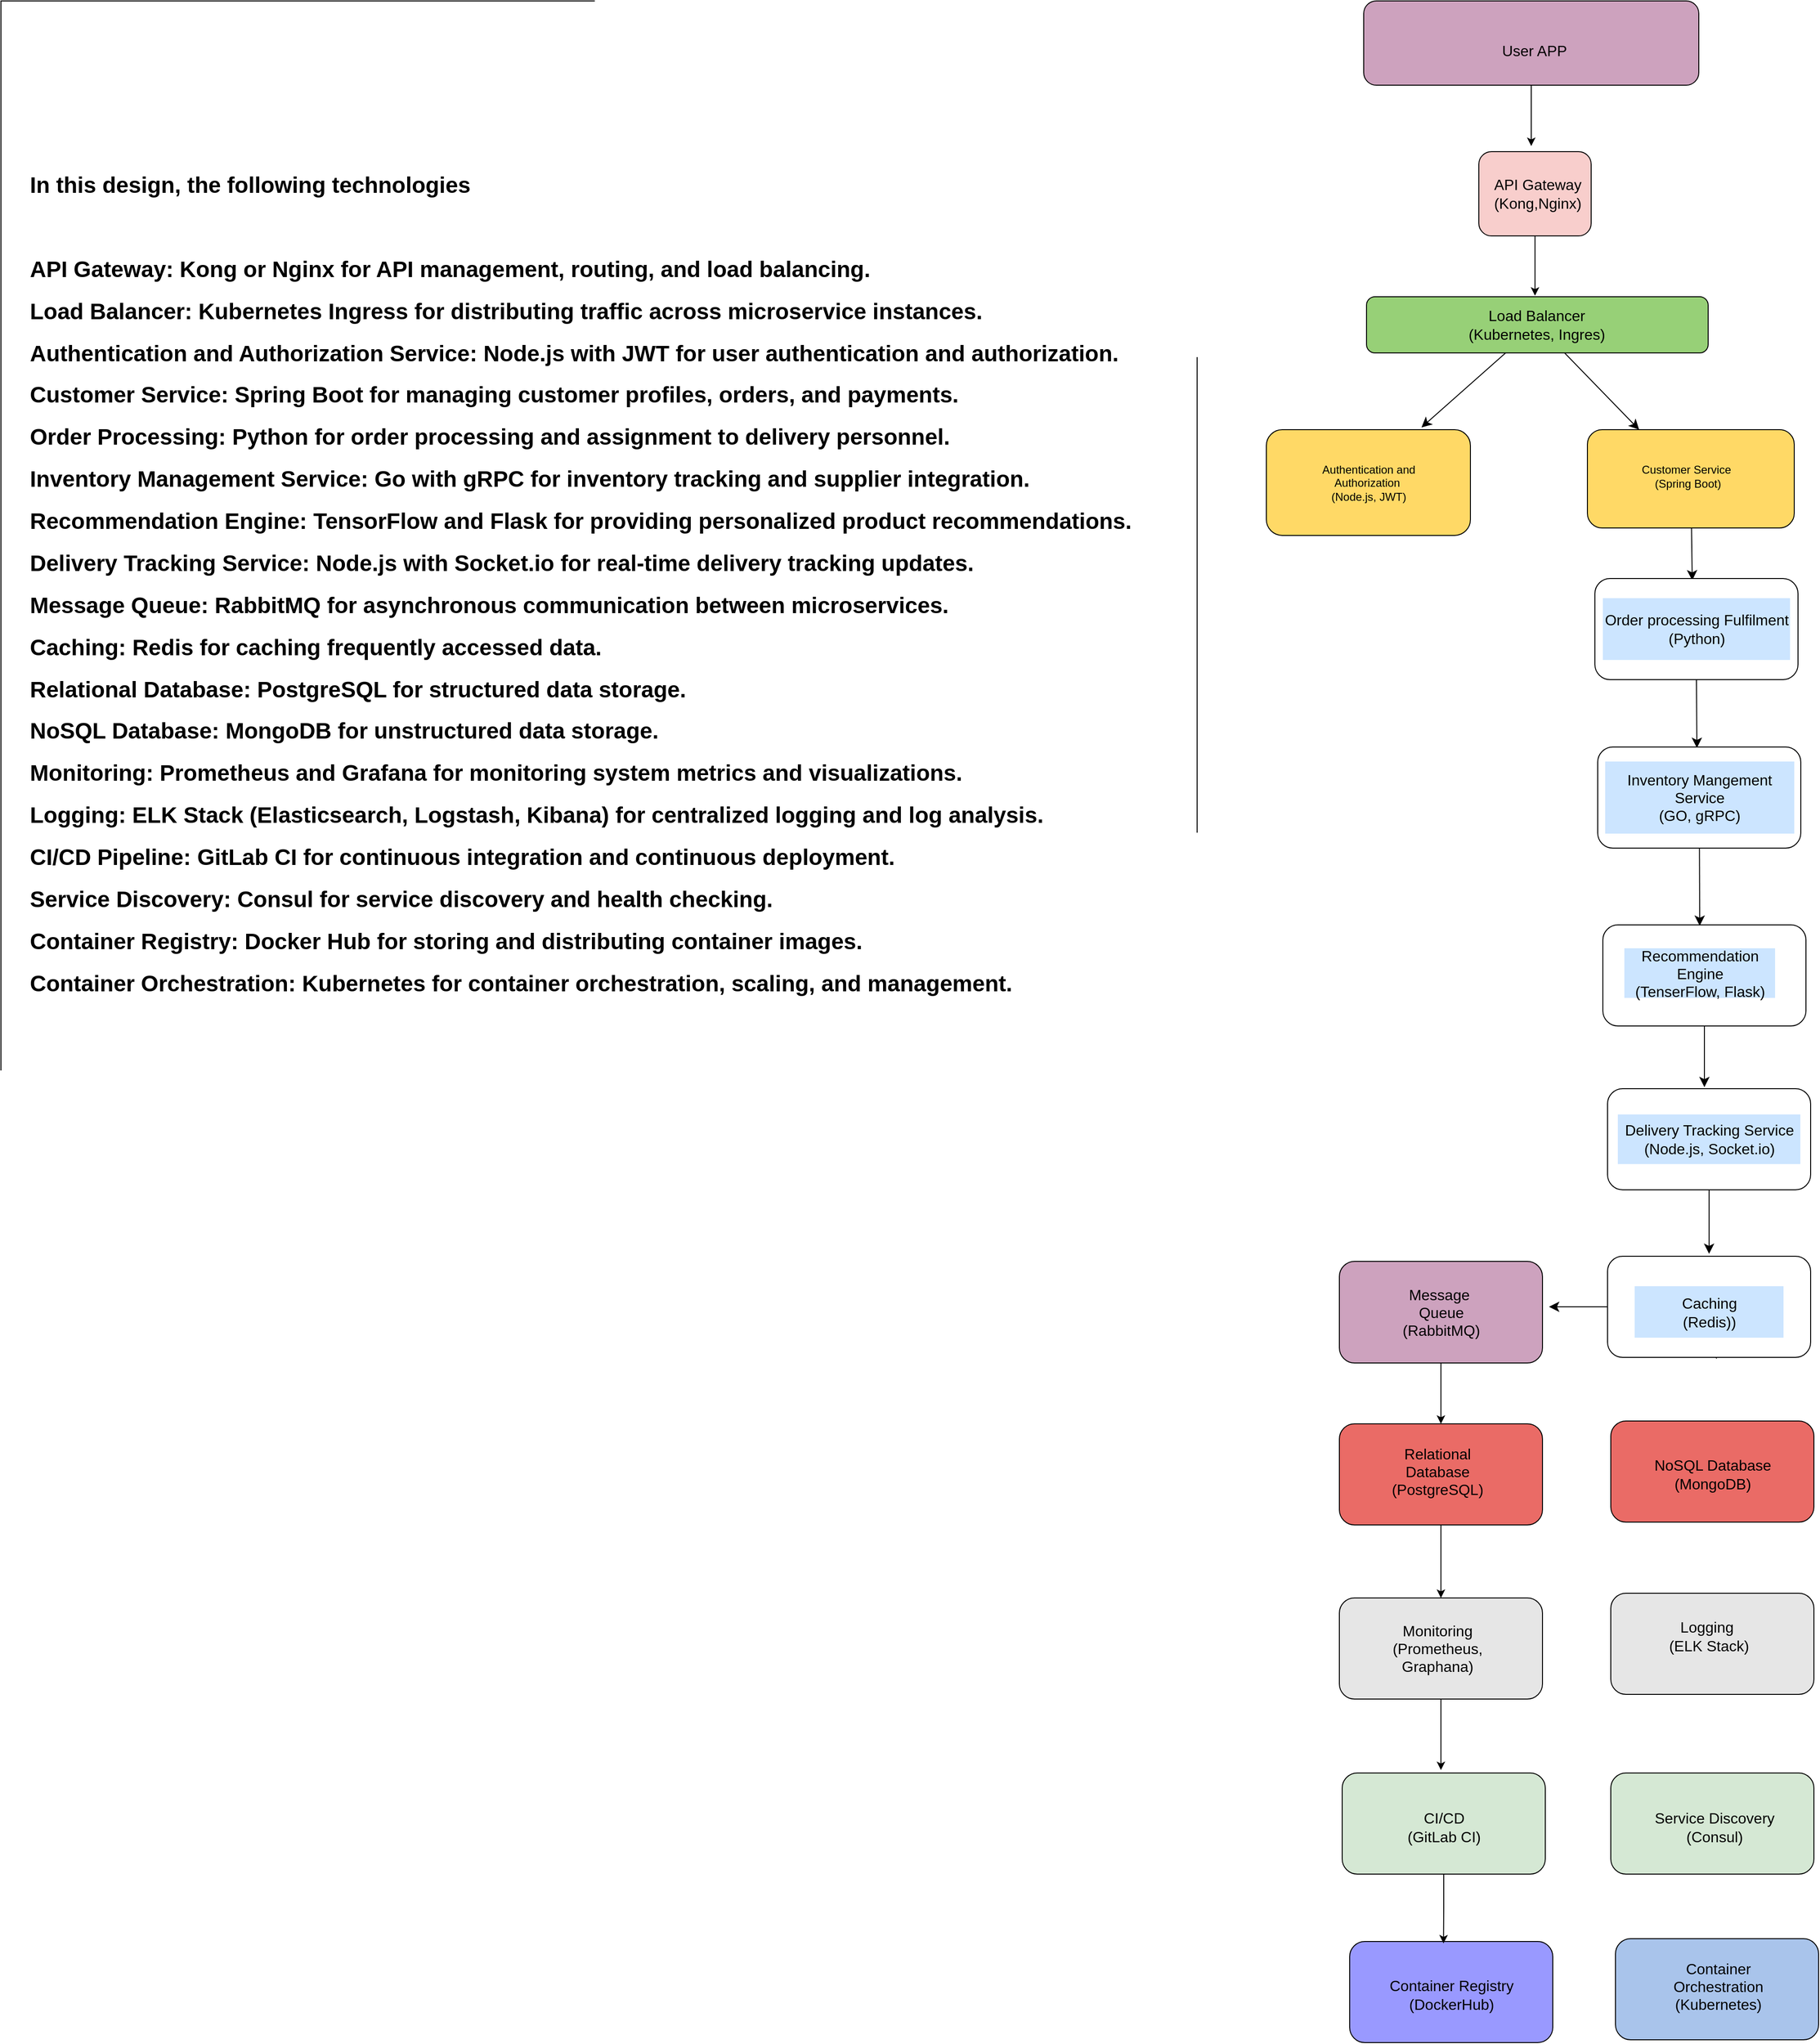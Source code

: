 <mxfile version="24.2.7" type="github">
  <diagram name="Page-1" id="S2Zd7SUTDXQVfa4Ri9lw">
    <mxGraphModel dx="4189" dy="1600" grid="0" gridSize="10" guides="1" tooltips="1" connect="1" arrows="1" fold="1" page="0" pageScale="1" pageWidth="850" pageHeight="1100" math="0" shadow="0">
      <root>
        <mxCell id="0" />
        <mxCell id="1" parent="0" />
        <mxCell id="3xE5T52aA5AeAaNYNV-C-5" style="edgeStyle=orthogonalEdgeStyle;rounded=0;orthogonalLoop=1;jettySize=auto;html=1;" edge="1" parent="1" source="B4yxiOCJZMTcJZR9WHJV-1">
          <mxGeometry relative="1" as="geometry">
            <mxPoint x="312" y="166.833" as="targetPoint" />
          </mxGeometry>
        </mxCell>
        <mxCell id="B4yxiOCJZMTcJZR9WHJV-1" value="" style="rounded=1;whiteSpace=wrap;html=1;fillColor=#F8CECC;" parent="1" vertex="1">
          <mxGeometry x="252" y="13" width="120" height="90" as="geometry" />
        </mxCell>
        <mxCell id="B4yxiOCJZMTcJZR9WHJV-2" value="API Gateway&lt;div&gt;(Kong,Nginx)&lt;/div&gt;" style="text;strokeColor=none;fillColor=none;html=1;align=center;verticalAlign=middle;whiteSpace=wrap;rounded=0;fontSize=16;" parent="1" vertex="1">
          <mxGeometry x="279.5" y="43" width="70" height="30" as="geometry" />
        </mxCell>
        <mxCell id="B4yxiOCJZMTcJZR9WHJV-3" value="" style="endArrow=none;html=1;rounded=0;fontSize=12;startSize=8;endSize=8;curved=1;" parent="1" target="B4yxiOCJZMTcJZR9WHJV-4" edge="1">
          <mxGeometry width="50" height="50" relative="1" as="geometry">
            <mxPoint x="316" y="170" as="sourcePoint" />
            <mxPoint x="316" y="101" as="targetPoint" />
          </mxGeometry>
        </mxCell>
        <mxCell id="B4yxiOCJZMTcJZR9WHJV-16" style="edgeStyle=none;curved=1;rounded=0;orthogonalLoop=1;jettySize=auto;html=1;fontSize=12;startSize=8;endSize=8;" parent="1" source="B4yxiOCJZMTcJZR9WHJV-4" edge="1">
          <mxGeometry relative="1" as="geometry">
            <mxPoint x="190.762" y="307.571" as="targetPoint" />
          </mxGeometry>
        </mxCell>
        <mxCell id="B4yxiOCJZMTcJZR9WHJV-17" style="edgeStyle=none;curved=1;rounded=0;orthogonalLoop=1;jettySize=auto;html=1;entryX=0.25;entryY=0;entryDx=0;entryDy=0;fontSize=12;startSize=8;endSize=8;" parent="1" source="B4yxiOCJZMTcJZR9WHJV-4" target="B4yxiOCJZMTcJZR9WHJV-12" edge="1">
          <mxGeometry relative="1" as="geometry" />
        </mxCell>
        <mxCell id="B4yxiOCJZMTcJZR9WHJV-4" value="" style="rounded=1;whiteSpace=wrap;html=1;fillColor=#97D077;" parent="1" vertex="1">
          <mxGeometry x="132" y="168" width="365" height="60" as="geometry" />
        </mxCell>
        <mxCell id="B4yxiOCJZMTcJZR9WHJV-5" value="Load Balancer&lt;div&gt;(Kubernetes, Ingres)&lt;/div&gt;" style="text;html=1;align=center;verticalAlign=middle;whiteSpace=wrap;rounded=0;fontSize=16;" parent="1" vertex="1">
          <mxGeometry x="238.5" y="183" width="150" height="30" as="geometry" />
        </mxCell>
        <mxCell id="B4yxiOCJZMTcJZR9WHJV-8" style="edgeStyle=none;curved=1;rounded=0;orthogonalLoop=1;jettySize=auto;html=1;exitX=0.25;exitY=1;exitDx=0;exitDy=0;entryX=0.298;entryY=1.016;entryDx=0;entryDy=0;entryPerimeter=0;fontSize=12;startSize=8;endSize=8;" parent="1" edge="1">
          <mxGeometry relative="1" as="geometry">
            <mxPoint x="110.5" y="415" as="sourcePoint" />
            <mxPoint x="120.388" y="417.048" as="targetPoint" />
          </mxGeometry>
        </mxCell>
        <mxCell id="B4yxiOCJZMTcJZR9WHJV-9" value="" style="rounded=1;whiteSpace=wrap;html=1;fillColor=#FFD966;" parent="1" vertex="1">
          <mxGeometry x="25" y="310" width="218" height="113" as="geometry" />
        </mxCell>
        <mxCell id="B4yxiOCJZMTcJZR9WHJV-20" style="edgeStyle=none;curved=1;rounded=0;orthogonalLoop=1;jettySize=auto;html=1;fontSize=12;startSize=8;endSize=8;" parent="1" source="B4yxiOCJZMTcJZR9WHJV-12" edge="1">
          <mxGeometry relative="1" as="geometry">
            <mxPoint x="480" y="471" as="targetPoint" />
          </mxGeometry>
        </mxCell>
        <mxCell id="B4yxiOCJZMTcJZR9WHJV-12" value="" style="rounded=1;whiteSpace=wrap;html=1;fillColor=#FFD966;" parent="1" vertex="1">
          <mxGeometry x="368" y="310" width="221" height="105" as="geometry" />
        </mxCell>
        <mxCell id="B4yxiOCJZMTcJZR9WHJV-23" style="edgeStyle=none;curved=1;rounded=0;orthogonalLoop=1;jettySize=auto;html=1;exitX=0.5;exitY=1;exitDx=0;exitDy=0;fontSize=12;startSize=8;endSize=8;" parent="1" source="B4yxiOCJZMTcJZR9WHJV-19" edge="1">
          <mxGeometry relative="1" as="geometry">
            <mxPoint x="485" y="650" as="targetPoint" />
          </mxGeometry>
        </mxCell>
        <mxCell id="B4yxiOCJZMTcJZR9WHJV-19" value="" style="rounded=1;whiteSpace=wrap;html=1;" parent="1" vertex="1">
          <mxGeometry x="376" y="469" width="217" height="108" as="geometry" />
        </mxCell>
        <mxCell id="B4yxiOCJZMTcJZR9WHJV-22" value="Order processing Fulfilment&lt;div&gt;(Python)&lt;/div&gt;" style="text;html=1;align=center;verticalAlign=middle;whiteSpace=wrap;rounded=0;fontSize=16;fillColor=#CCE5FF;" parent="1" vertex="1">
          <mxGeometry x="384.5" y="490" width="200" height="66" as="geometry" />
        </mxCell>
        <mxCell id="B4yxiOCJZMTcJZR9WHJV-24" value="" style="rounded=1;whiteSpace=wrap;html=1;" parent="1" vertex="1">
          <mxGeometry x="379" y="649" width="217" height="108" as="geometry" />
        </mxCell>
        <mxCell id="B4yxiOCJZMTcJZR9WHJV-25" value="Inventory Mangement Service&lt;div&gt;(GO, gRPC)&lt;/div&gt;" style="text;html=1;align=center;verticalAlign=middle;whiteSpace=wrap;rounded=0;fontSize=16;fillColor=#CCE5FF;" parent="1" vertex="1">
          <mxGeometry x="387" y="664.5" width="202" height="77" as="geometry" />
        </mxCell>
        <mxCell id="B4yxiOCJZMTcJZR9WHJV-31" style="edgeStyle=none;curved=1;rounded=0;orthogonalLoop=1;jettySize=auto;html=1;fontSize=12;startSize=8;endSize=8;" parent="1" source="B4yxiOCJZMTcJZR9WHJV-27" edge="1">
          <mxGeometry relative="1" as="geometry">
            <mxPoint x="493" y="1012.333" as="targetPoint" />
          </mxGeometry>
        </mxCell>
        <mxCell id="B4yxiOCJZMTcJZR9WHJV-27" value="" style="rounded=1;whiteSpace=wrap;html=1;" parent="1" vertex="1">
          <mxGeometry x="384.5" y="839" width="217" height="108" as="geometry" />
        </mxCell>
        <mxCell id="B4yxiOCJZMTcJZR9WHJV-29" style="edgeStyle=none;curved=1;rounded=0;orthogonalLoop=1;jettySize=auto;html=1;fontSize=12;startSize=8;endSize=8;" parent="1" source="B4yxiOCJZMTcJZR9WHJV-24" edge="1">
          <mxGeometry relative="1" as="geometry">
            <mxPoint x="488" y="840" as="targetPoint" />
          </mxGeometry>
        </mxCell>
        <mxCell id="B4yxiOCJZMTcJZR9WHJV-30" value="Recommendation Engine&lt;div&gt;(TenserFlow, Flask)&lt;/div&gt;" style="text;html=1;align=center;verticalAlign=middle;whiteSpace=wrap;rounded=0;fontSize=16;fillColor=#CCE5FF;" parent="1" vertex="1">
          <mxGeometry x="407.5" y="864" width="161" height="53" as="geometry" />
        </mxCell>
        <mxCell id="B4yxiOCJZMTcJZR9WHJV-34" style="edgeStyle=none;curved=1;rounded=0;orthogonalLoop=1;jettySize=auto;html=1;fontSize=12;startSize=8;endSize=8;" parent="1" source="B4yxiOCJZMTcJZR9WHJV-32" edge="1">
          <mxGeometry relative="1" as="geometry">
            <mxPoint x="498" y="1190.429" as="targetPoint" />
          </mxGeometry>
        </mxCell>
        <mxCell id="B4yxiOCJZMTcJZR9WHJV-32" value="" style="rounded=1;whiteSpace=wrap;html=1;" parent="1" vertex="1">
          <mxGeometry x="389.5" y="1014" width="217" height="108" as="geometry" />
        </mxCell>
        <mxCell id="B4yxiOCJZMTcJZR9WHJV-33" value="Delivery Tracking Service&lt;div&gt;(Node.js, Socket.io)&lt;/div&gt;" style="text;html=1;align=center;verticalAlign=middle;whiteSpace=wrap;rounded=0;fontSize=16;fillColor=#CCE5FF;" parent="1" vertex="1">
          <mxGeometry x="400.5" y="1041.5" width="195" height="53" as="geometry" />
        </mxCell>
        <mxCell id="B4yxiOCJZMTcJZR9WHJV-38" style="edgeStyle=none;curved=1;rounded=0;orthogonalLoop=1;jettySize=auto;html=1;fontSize=12;startSize=8;endSize=8;" parent="1" source="B4yxiOCJZMTcJZR9WHJV-36" edge="1">
          <mxGeometry relative="1" as="geometry">
            <mxPoint x="506.0" y="1302.809" as="targetPoint" />
          </mxGeometry>
        </mxCell>
        <mxCell id="B4yxiOCJZMTcJZR9WHJV-39" style="edgeStyle=none;curved=1;rounded=0;orthogonalLoop=1;jettySize=auto;html=1;fontSize=12;startSize=8;endSize=8;" parent="1" source="B4yxiOCJZMTcJZR9WHJV-36" edge="1">
          <mxGeometry relative="1" as="geometry">
            <mxPoint x="326.952" y="1247" as="targetPoint" />
          </mxGeometry>
        </mxCell>
        <mxCell id="B4yxiOCJZMTcJZR9WHJV-36" value="" style="rounded=1;whiteSpace=wrap;html=1;" parent="1" vertex="1">
          <mxGeometry x="389.5" y="1193" width="217" height="108" as="geometry" />
        </mxCell>
        <mxCell id="B4yxiOCJZMTcJZR9WHJV-37" value="Caching&lt;div&gt;(Redis))&lt;/div&gt;" style="text;html=1;align=center;verticalAlign=middle;whiteSpace=wrap;rounded=0;fontSize=16;fillColor=#CCE5FF;" parent="1" vertex="1">
          <mxGeometry x="418.5" y="1225" width="159" height="55" as="geometry" />
        </mxCell>
        <mxCell id="3xE5T52aA5AeAaNYNV-C-25" style="edgeStyle=orthogonalEdgeStyle;rounded=0;orthogonalLoop=1;jettySize=auto;html=1;entryX=0.5;entryY=0;entryDx=0;entryDy=0;" edge="1" parent="1" source="B4yxiOCJZMTcJZR9WHJV-41" target="3xE5T52aA5AeAaNYNV-C-13">
          <mxGeometry relative="1" as="geometry" />
        </mxCell>
        <mxCell id="B4yxiOCJZMTcJZR9WHJV-41" value="" style="rounded=1;whiteSpace=wrap;html=1;fillColor=#CDA2BE;" parent="1" vertex="1">
          <mxGeometry x="103" y="1198.5" width="217" height="108.5" as="geometry" />
        </mxCell>
        <mxCell id="B4yxiOCJZMTcJZR9WHJV-42" value="Message&amp;nbsp;&lt;div&gt;Queue&lt;/div&gt;&lt;div&gt;(RabbitMQ)&lt;/div&gt;" style="text;html=1;align=center;verticalAlign=middle;whiteSpace=wrap;rounded=0;fontSize=16;" parent="1" vertex="1">
          <mxGeometry x="141.5" y="1220.5" width="140" height="64" as="geometry" />
        </mxCell>
        <mxCell id="3xE5T52aA5AeAaNYNV-C-2" style="edgeStyle=orthogonalEdgeStyle;rounded=0;orthogonalLoop=1;jettySize=auto;html=1;exitX=0.5;exitY=1;exitDx=0;exitDy=0;" edge="1" parent="1" source="B4yxiOCJZMTcJZR9WHJV-1" target="B4yxiOCJZMTcJZR9WHJV-1">
          <mxGeometry relative="1" as="geometry" />
        </mxCell>
        <mxCell id="3xE5T52aA5AeAaNYNV-C-6" value="Authentication and Authorization&amp;nbsp;&lt;div&gt;(Node.js, JWT)&lt;/div&gt;" style="text;html=1;align=center;verticalAlign=middle;whiteSpace=wrap;rounded=0;" vertex="1" parent="1">
          <mxGeometry x="66.5" y="329.75" width="135" height="75.25" as="geometry" />
        </mxCell>
        <mxCell id="3xE5T52aA5AeAaNYNV-C-7" value="Customer Service&amp;nbsp;&lt;div&gt;(Spring Boot)&lt;/div&gt;" style="text;html=1;align=center;verticalAlign=middle;whiteSpace=wrap;rounded=0;" vertex="1" parent="1">
          <mxGeometry x="407.5" y="322" width="135" height="75.25" as="geometry" />
        </mxCell>
        <mxCell id="3xE5T52aA5AeAaNYNV-C-9" value="" style="rounded=1;whiteSpace=wrap;html=1;fillColor=#EA6B66;" vertex="1" parent="1">
          <mxGeometry x="393" y="1369" width="217" height="108" as="geometry" />
        </mxCell>
        <mxCell id="3xE5T52aA5AeAaNYNV-C-10" value="" style="rounded=1;whiteSpace=wrap;html=1;fillColor=#E6E6E6;" vertex="1" parent="1">
          <mxGeometry x="393" y="1553" width="217" height="108" as="geometry" />
        </mxCell>
        <mxCell id="3xE5T52aA5AeAaNYNV-C-11" value="" style="rounded=1;whiteSpace=wrap;html=1;fillColor=#D5E8D4;" vertex="1" parent="1">
          <mxGeometry x="393" y="1745" width="217" height="108" as="geometry" />
        </mxCell>
        <mxCell id="3xE5T52aA5AeAaNYNV-C-12" value="" style="rounded=1;whiteSpace=wrap;html=1;fillColor=#A9C4EB;" vertex="1" parent="1">
          <mxGeometry x="398" y="1922" width="217" height="108" as="geometry" />
        </mxCell>
        <mxCell id="3xE5T52aA5AeAaNYNV-C-27" style="edgeStyle=orthogonalEdgeStyle;rounded=0;orthogonalLoop=1;jettySize=auto;html=1;entryX=0.5;entryY=0;entryDx=0;entryDy=0;" edge="1" parent="1" source="3xE5T52aA5AeAaNYNV-C-13" target="3xE5T52aA5AeAaNYNV-C-14">
          <mxGeometry relative="1" as="geometry" />
        </mxCell>
        <mxCell id="3xE5T52aA5AeAaNYNV-C-13" value="" style="rounded=1;whiteSpace=wrap;html=1;fillColor=#EA6B66;" vertex="1" parent="1">
          <mxGeometry x="103" y="1372" width="217" height="108" as="geometry" />
        </mxCell>
        <mxCell id="3xE5T52aA5AeAaNYNV-C-29" style="edgeStyle=orthogonalEdgeStyle;rounded=0;orthogonalLoop=1;jettySize=auto;html=1;" edge="1" parent="1" source="3xE5T52aA5AeAaNYNV-C-14">
          <mxGeometry relative="1" as="geometry">
            <mxPoint x="211.5" y="1741.902" as="targetPoint" />
          </mxGeometry>
        </mxCell>
        <mxCell id="3xE5T52aA5AeAaNYNV-C-14" value="" style="rounded=1;whiteSpace=wrap;html=1;fillColor=#E6E6E6;" vertex="1" parent="1">
          <mxGeometry x="103" y="1558" width="217" height="108" as="geometry" />
        </mxCell>
        <mxCell id="3xE5T52aA5AeAaNYNV-C-15" value="" style="rounded=1;whiteSpace=wrap;html=1;fillColor=#D5E8D4;" vertex="1" parent="1">
          <mxGeometry x="106" y="1745" width="217" height="108" as="geometry" />
        </mxCell>
        <mxCell id="3xE5T52aA5AeAaNYNV-C-16" value="" style="rounded=1;whiteSpace=wrap;html=1;fillColor=#9999FF;" vertex="1" parent="1">
          <mxGeometry x="114" y="1925" width="217" height="108" as="geometry" />
        </mxCell>
        <mxCell id="3xE5T52aA5AeAaNYNV-C-17" value="Relational Database&lt;div&gt;(PostgreSQL&lt;span style=&quot;color: rgba(0, 0, 0, 0); font-family: monospace; font-size: 0px; text-align: start; text-wrap: nowrap; background-color: initial;&quot;&gt;%3CmxGraphModel%3E%3Croot%3E%3CmxCell%20id%3D%220%22%2F%3E%3CmxCell%20id%3D%221%22%20parent%3D%220%22%2F%3E%3CmxCell%20id%3D%222%22%20value%3D%22Message%26amp%3Bnbsp%3B%26lt%3Bdiv%26gt%3BQueue%26lt%3B%2Fdiv%26gt%3B%26lt%3Bdiv%26gt%3B(RabbitMQ)%26lt%3B%2Fdiv%26gt%3B%22%20style%3D%22text%3Bhtml%3D1%3Balign%3Dcenter%3BverticalAlign%3Dmiddle%3BwhiteSpace%3Dwrap%3Brounded%3D0%3BfontSize%3D16%3B%22%20vertex%3D%221%22%20parent%3D%221%22%3E%3CmxGeometry%20x%3D%22141.5%22%20y%3D%221220.5%22%20width%3D%22140%22%20height%3D%2264%22%20as%3D%22geometry%22%2F%3E%3C%2FmxCell%3E%3C%2Froot%3E%3C%2FmxGraphModel%3E&lt;/span&gt;&lt;span style=&quot;color: rgba(0, 0, 0, 0); font-family: monospace; font-size: 0px; text-align: start; text-wrap: nowrap; background-color: initial;&quot;&gt;%3CmxGraphModel%3E%3Croot%3E%3CmxCell%20id%3D%220%22%2F%3E%3CmxCell%20id%3D%221%22%20parent%3D%220%22%2F%3E%3CmxCell%20id%3D%222%22%20value%3D%22Message%26amp%3Bnbsp%3B%26lt%3Bdiv%26gt%3BQueue%26lt%3B%2Fdiv%26gt%3B%26lt%3Bdiv%26gt%3B(RabbitMQ)%26lt%3B%2Fdiv%26gt%3B%22%20style%3D%22text%3Bhtml%3D1%3Balign%3Dcenter%3BverticalAlign%3Dmiddle%3BwhiteSpace%3Dwrap%3Brounded%3D0%3BfontSize%3D16%3B%22%20vertex%3D%221%22%20parent%3D%221%22%3E%3CmxGeometry%20x%3D%22141.5%22%20y%3D%221220.5%22%20width%3D%22140%22%20height%3D%2264%22%20as%3D%22geometry%22%2F%3E%3C%2FmxCell%3E%3C%2Froot%3E%3C%2FmxGraphModel%3E&lt;/span&gt;&lt;span style=&quot;background-color: initial;&quot;&gt;)&lt;/span&gt;&lt;/div&gt;" style="text;html=1;align=center;verticalAlign=middle;whiteSpace=wrap;rounded=0;fontSize=16;" vertex="1" parent="1">
          <mxGeometry x="138" y="1391" width="140" height="64" as="geometry" />
        </mxCell>
        <mxCell id="3xE5T52aA5AeAaNYNV-C-18" value="NoSQL Database&lt;div&gt;(MongoDB)&lt;/div&gt;" style="text;html=1;align=center;verticalAlign=middle;whiteSpace=wrap;rounded=0;fontSize=16;" vertex="1" parent="1">
          <mxGeometry x="431.5" y="1394" width="140" height="64" as="geometry" />
        </mxCell>
        <mxCell id="3xE5T52aA5AeAaNYNV-C-19" value="Monitoring&lt;div&gt;(Prometheus, Graphana)&lt;/div&gt;" style="text;html=1;align=center;verticalAlign=middle;whiteSpace=wrap;rounded=0;fontSize=16;" vertex="1" parent="1">
          <mxGeometry x="138" y="1580" width="140" height="64" as="geometry" />
        </mxCell>
        <mxCell id="3xE5T52aA5AeAaNYNV-C-20" value="Logging&amp;nbsp;&lt;div&gt;(ELK Stack)&lt;/div&gt;" style="text;html=1;align=center;verticalAlign=middle;whiteSpace=wrap;rounded=0;fontSize=16;" vertex="1" parent="1">
          <mxGeometry x="428" y="1567" width="140" height="64" as="geometry" />
        </mxCell>
        <mxCell id="3xE5T52aA5AeAaNYNV-C-21" value="CI/CD&lt;div&gt;(GitLab CI)&lt;/div&gt;" style="text;html=1;align=center;verticalAlign=middle;whiteSpace=wrap;rounded=0;fontSize=16;" vertex="1" parent="1">
          <mxGeometry x="144.5" y="1771" width="140" height="64" as="geometry" />
        </mxCell>
        <mxCell id="3xE5T52aA5AeAaNYNV-C-22" value="Service Discovery&lt;div&gt;(Consul)&lt;/div&gt;" style="text;html=1;align=center;verticalAlign=middle;whiteSpace=wrap;rounded=0;fontSize=16;" vertex="1" parent="1">
          <mxGeometry x="434" y="1771" width="140" height="64" as="geometry" />
        </mxCell>
        <mxCell id="3xE5T52aA5AeAaNYNV-C-23" value="Container Registry&lt;div&gt;(DockerHub)&lt;/div&gt;" style="text;html=1;align=center;verticalAlign=middle;whiteSpace=wrap;rounded=0;fontSize=16;" vertex="1" parent="1">
          <mxGeometry x="152.5" y="1950" width="140" height="64" as="geometry" />
        </mxCell>
        <mxCell id="3xE5T52aA5AeAaNYNV-C-24" value="Container Orchestration&lt;div&gt;(Kubernetes)&lt;/div&gt;" style="text;html=1;align=center;verticalAlign=middle;whiteSpace=wrap;rounded=0;fontSize=16;" vertex="1" parent="1">
          <mxGeometry x="437.5" y="1941" width="140" height="64" as="geometry" />
        </mxCell>
        <mxCell id="3xE5T52aA5AeAaNYNV-C-30" style="edgeStyle=orthogonalEdgeStyle;rounded=0;orthogonalLoop=1;jettySize=auto;html=1;entryX=0.462;entryY=0.019;entryDx=0;entryDy=0;entryPerimeter=0;" edge="1" parent="1" source="3xE5T52aA5AeAaNYNV-C-15" target="3xE5T52aA5AeAaNYNV-C-16">
          <mxGeometry relative="1" as="geometry" />
        </mxCell>
        <mxCell id="3xE5T52aA5AeAaNYNV-C-39" style="edgeStyle=orthogonalEdgeStyle;rounded=0;orthogonalLoop=1;jettySize=auto;html=1;" edge="1" parent="1" source="3xE5T52aA5AeAaNYNV-C-37">
          <mxGeometry relative="1" as="geometry">
            <mxPoint x="308" y="7.0" as="targetPoint" />
          </mxGeometry>
        </mxCell>
        <mxCell id="3xE5T52aA5AeAaNYNV-C-37" value="" style="rounded=1;whiteSpace=wrap;html=1;fillColor=#CDA2BE;" vertex="1" parent="1">
          <mxGeometry x="129" y="-148" width="358" height="90" as="geometry" />
        </mxCell>
        <mxCell id="3xE5T52aA5AeAaNYNV-C-40" value="User APP" style="text;strokeColor=none;fillColor=none;html=1;align=center;verticalAlign=middle;whiteSpace=wrap;rounded=0;fontSize=16;" vertex="1" parent="1">
          <mxGeometry x="247" y="-130" width="129" height="69" as="geometry" />
        </mxCell>
        <mxCell id="3xE5T52aA5AeAaNYNV-C-43" value="" style="rounded=0;whiteSpace=wrap;html=1;" vertex="1" parent="1">
          <mxGeometry x="-1327" y="-148" width="1278" height="1271" as="geometry" />
        </mxCell>
        <mxCell id="3xE5T52aA5AeAaNYNV-C-44" value="&lt;h1 style=&quot;margin-top: 0px;&quot;&gt;In this design, the following technologies and frameworks are used:&lt;/h1&gt;&lt;h1 style=&quot;margin-top: 0px;&quot;&gt;&lt;br&gt;&lt;/h1&gt;&lt;h1 style=&quot;margin-top: 0px;&quot;&gt;API Gateway: Kong or Nginx for API management, routing, and load balancing.&lt;/h1&gt;&lt;h1 style=&quot;margin-top: 0px;&quot;&gt;Load Balancer: Kubernetes Ingress for distributing traffic across microservice instances.&lt;/h1&gt;&lt;h1 style=&quot;margin-top: 0px;&quot;&gt;Authentication and Authorization Service: Node.js with JWT for user authentication and authorization.&lt;/h1&gt;&lt;h1 style=&quot;margin-top: 0px;&quot;&gt;Customer Service: Spring Boot for managing customer profiles, orders, and payments.&lt;/h1&gt;&lt;h1 style=&quot;margin-top: 0px;&quot;&gt;Order Processing: Python for order processing and assignment to delivery personnel.&lt;/h1&gt;&lt;h1 style=&quot;margin-top: 0px;&quot;&gt;Inventory Management Service: Go with gRPC for inventory tracking and supplier integration.&lt;/h1&gt;&lt;h1 style=&quot;margin-top: 0px;&quot;&gt;Recommendation Engine: TensorFlow and Flask for providing personalized product recommendations.&lt;/h1&gt;&lt;h1 style=&quot;margin-top: 0px;&quot;&gt;Delivery Tracking Service: Node.js with Socket.io for real-time delivery tracking updates.&lt;/h1&gt;&lt;h1 style=&quot;margin-top: 0px;&quot;&gt;Message Queue: RabbitMQ for asynchronous communication between microservices.&lt;/h1&gt;&lt;h1 style=&quot;margin-top: 0px;&quot;&gt;Caching: Redis for caching frequently accessed data.&lt;/h1&gt;&lt;h1 style=&quot;margin-top: 0px;&quot;&gt;Relational Database: PostgreSQL for structured data storage.&lt;/h1&gt;&lt;h1 style=&quot;margin-top: 0px;&quot;&gt;NoSQL Database: MongoDB for unstructured data storage.&lt;/h1&gt;&lt;h1 style=&quot;margin-top: 0px;&quot;&gt;Monitoring: Prometheus and Grafana for monitoring system metrics and visualizations.&lt;/h1&gt;&lt;h1 style=&quot;margin-top: 0px;&quot;&gt;Logging: ELK Stack (Elasticsearch, Logstash, Kibana) for centralized logging and log analysis.&lt;/h1&gt;&lt;h1 style=&quot;margin-top: 0px;&quot;&gt;CI/CD Pipeline: GitLab CI for continuous integration and continuous deployment.&lt;/h1&gt;&lt;h1 style=&quot;margin-top: 0px;&quot;&gt;Service Discovery: Consul for service discovery and health checking.&lt;/h1&gt;&lt;h1 style=&quot;margin-top: 0px;&quot;&gt;Container Registry: Docker Hub for storing and distributing container images.&lt;/h1&gt;&lt;h1 style=&quot;margin-top: 0px;&quot;&gt;Container Orchestration: Kubernetes for container orchestration, scaling, and management.&lt;/h1&gt;" style="text;html=1;whiteSpace=wrap;overflow=hidden;rounded=0;" vertex="1" parent="1">
          <mxGeometry x="-1298" y="28" width="1220" height="1234" as="geometry" />
        </mxCell>
      </root>
    </mxGraphModel>
  </diagram>
</mxfile>
